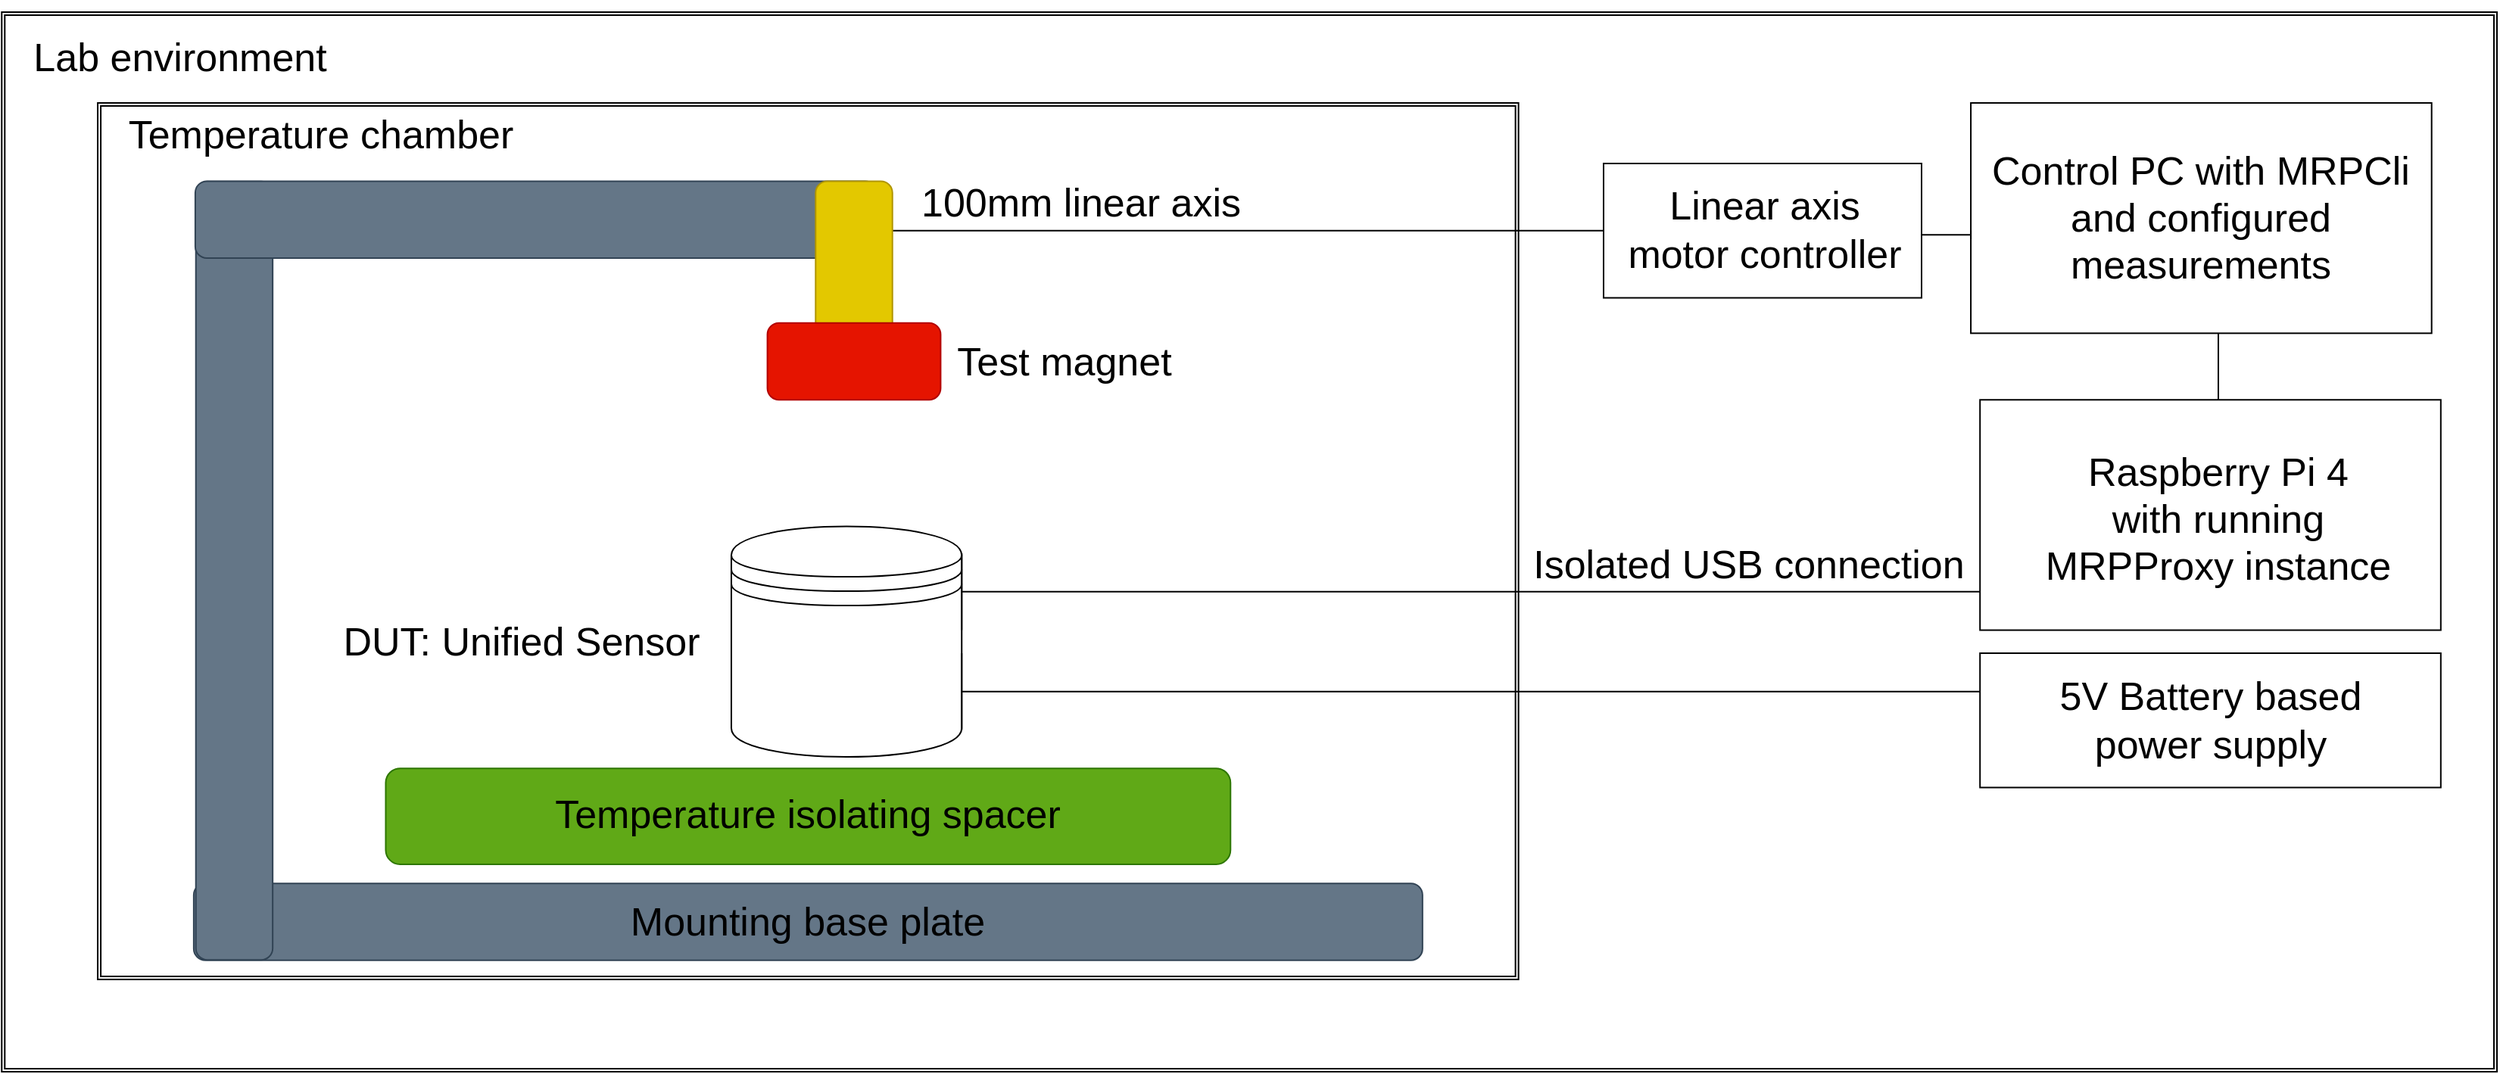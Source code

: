 <mxfile version="23.0.2" type="device">
  <diagram name="Seite-1" id="LVsIx8To8QwGvgg_5ai1">
    <mxGraphModel dx="3364" dy="665" grid="1" gridSize="10" guides="1" tooltips="1" connect="1" arrows="1" fold="1" page="1" pageScale="1" pageWidth="1169" pageHeight="827" math="0" shadow="0">
      <root>
        <mxCell id="0" />
        <mxCell id="1" parent="0" />
        <mxCell id="4N-B-asAUeovzKVmC_IK-16" value="" style="shape=ext;double=1;rounded=0;whiteSpace=wrap;html=1;align=right;movable=0;resizable=0;rotatable=0;deletable=0;editable=0;locked=1;connectable=0;" parent="1" vertex="1">
          <mxGeometry x="-2137.85" y="10" width="1647.85" height="700" as="geometry" />
        </mxCell>
        <mxCell id="4N-B-asAUeovzKVmC_IK-10" value="" style="shape=ext;double=1;rounded=0;whiteSpace=wrap;html=1;" parent="1" vertex="1">
          <mxGeometry x="-2074.45" y="70" width="938.27" height="579.04" as="geometry" />
        </mxCell>
        <mxCell id="4N-B-asAUeovzKVmC_IK-1" value="" style="rounded=1;whiteSpace=wrap;html=1;fillColor=#647687;fontColor=#ffffff;strokeColor=#314354;" parent="1" vertex="1">
          <mxGeometry x="-2011.054" y="585.647" width="811.48" height="50.718" as="geometry" />
        </mxCell>
        <mxCell id="4N-B-asAUeovzKVmC_IK-3" value="Mounting base plate" style="text;html=1;strokeColor=none;fillColor=none;align=center;verticalAlign=middle;whiteSpace=wrap;rounded=0;fontSize=26;spacing=2;" parent="1" vertex="1">
          <mxGeometry x="-2011.05" y="581" width="811.48" height="59.04" as="geometry" />
        </mxCell>
        <mxCell id="4N-B-asAUeovzKVmC_IK-4" value="" style="rounded=1;whiteSpace=wrap;html=1;fillColor=#60a917;fontColor=#ffffff;strokeColor=#2D7600;" parent="1" vertex="1">
          <mxGeometry x="-1884.26" y="509.57" width="557.892" height="63.397" as="geometry" />
        </mxCell>
        <mxCell id="4N-B-asAUeovzKVmC_IK-5" value="Temperature isolating spacer" style="text;html=1;strokeColor=none;fillColor=none;align=center;verticalAlign=middle;whiteSpace=wrap;rounded=0;fontSize=26;spacing=2;" parent="1" vertex="1">
          <mxGeometry x="-1896.939" y="501.963" width="583.251" height="76.077" as="geometry" />
        </mxCell>
        <mxCell id="4N-B-asAUeovzKVmC_IK-11" value="Temperature chamber" style="text;html=1;strokeColor=none;fillColor=none;align=center;verticalAlign=middle;whiteSpace=wrap;rounded=0;fontSize=26;spacing=2;" parent="1" vertex="1">
          <mxGeometry x="-2074.45" y="60" width="294.4" height="61.53" as="geometry" />
        </mxCell>
        <mxCell id="4N-B-asAUeovzKVmC_IK-13" value="" style="shape=datastore;whiteSpace=wrap;html=1;" parent="1" vertex="1">
          <mxGeometry x="-1656.031" y="349.809" width="152.152" height="152.153" as="geometry" />
        </mxCell>
        <mxCell id="4N-B-asAUeovzKVmC_IK-14" value="DUT: Unified Sensor" style="text;html=1;strokeColor=none;fillColor=none;align=center;verticalAlign=middle;whiteSpace=wrap;rounded=0;fontSize=26;spacing=2;" parent="1" vertex="1">
          <mxGeometry x="-1920" y="387.85" width="250.76" height="76.08" as="geometry" />
        </mxCell>
        <mxCell id="4N-B-asAUeovzKVmC_IK-15" value="" style="shape=crossbar;whiteSpace=wrap;html=1;rounded=1;" parent="1" vertex="1">
          <mxGeometry x="-1503.879" y="367.561" width="811.48" height="50.718" as="geometry" />
        </mxCell>
        <mxCell id="4N-B-asAUeovzKVmC_IK-17" value="Lab environment" style="text;html=1;strokeColor=none;fillColor=none;align=center;verticalAlign=middle;whiteSpace=wrap;rounded=0;fontSize=26;spacing=2;" parent="1" vertex="1">
          <mxGeometry x="-2130" y="2" width="220" height="76.08" as="geometry" />
        </mxCell>
        <mxCell id="4N-B-asAUeovzKVmC_IK-20" value="Isolated USB connection" style="text;html=1;strokeColor=none;fillColor=none;align=center;verticalAlign=middle;whiteSpace=wrap;rounded=0;fontSize=26;spacing=2;" parent="1" vertex="1">
          <mxGeometry x="-1130" y="337" width="292.24" height="76.08" as="geometry" />
        </mxCell>
        <mxCell id="4N-B-asAUeovzKVmC_IK-23" value="" style="shape=crossbar;whiteSpace=wrap;html=1;rounded=1;" parent="1" vertex="1">
          <mxGeometry x="-1503.879" y="433.494" width="811.48" height="50.718" as="geometry" />
        </mxCell>
        <mxCell id="4N-B-asAUeovzKVmC_IK-29" value="" style="shape=crossbar;whiteSpace=wrap;html=1;rounded=1;rotation=-90;" parent="1" vertex="1">
          <mxGeometry x="-734.864" y="204.998" width="121.722" height="25.359" as="geometry" />
        </mxCell>
        <mxCell id="4N-B-asAUeovzKVmC_IK-38" value="" style="group" parent="1" vertex="1" connectable="0">
          <mxGeometry x="-840" y="70.005" width="309.38" height="152.153" as="geometry" />
        </mxCell>
        <mxCell id="4N-B-asAUeovzKVmC_IK-35" value="" style="rounded=0;whiteSpace=wrap;html=1;" parent="4N-B-asAUeovzKVmC_IK-38" vertex="1">
          <mxGeometry x="2.541" width="304.305" height="152.153" as="geometry" />
        </mxCell>
        <mxCell id="4N-B-asAUeovzKVmC_IK-30" value="Control PC with MRPCli and configured measurements" style="text;html=1;strokeColor=none;fillColor=none;align=center;verticalAlign=middle;whiteSpace=wrap;rounded=0;fontSize=26;spacing=2;" parent="4N-B-asAUeovzKVmC_IK-38" vertex="1">
          <mxGeometry y="20.145" width="309.38" height="111.87" as="geometry" />
        </mxCell>
        <mxCell id="Dzjv2LDsBl6swFXnv9jS-10" value="" style="shape=crossbar;whiteSpace=wrap;html=1;rounded=1;" parent="4N-B-asAUeovzKVmC_IK-38" vertex="1">
          <mxGeometry x="-70" y="84.28" width="72.54" height="5.72" as="geometry" />
        </mxCell>
        <mxCell id="4N-B-asAUeovzKVmC_IK-39" value="" style="group" parent="1" vertex="1" connectable="0">
          <mxGeometry x="-831.399" y="266.125" width="304.305" height="152.153" as="geometry" />
        </mxCell>
        <mxCell id="4N-B-asAUeovzKVmC_IK-22" value="" style="rounded=0;whiteSpace=wrap;html=1;" parent="4N-B-asAUeovzKVmC_IK-39" vertex="1">
          <mxGeometry width="304.305" height="152.153" as="geometry" />
        </mxCell>
        <mxCell id="4N-B-asAUeovzKVmC_IK-27" value="Raspberry Pi 4&lt;br style=&quot;font-size: 26px;&quot;&gt;with running&lt;br style=&quot;font-size: 26px;&quot;&gt;MRPProxy instance" style="text;html=1;strokeColor=none;fillColor=none;align=center;verticalAlign=middle;whiteSpace=wrap;rounded=0;fontSize=26;spacing=2;" parent="4N-B-asAUeovzKVmC_IK-39" vertex="1">
          <mxGeometry x="12.399" y="13.875" width="290" height="130" as="geometry" />
        </mxCell>
        <mxCell id="4N-B-asAUeovzKVmC_IK-40" value="" style="group" parent="1" vertex="1" connectable="0">
          <mxGeometry x="-831.399" y="433.494" width="304.305" height="88.756" as="geometry" />
        </mxCell>
        <mxCell id="4N-B-asAUeovzKVmC_IK-25" value="" style="rounded=0;whiteSpace=wrap;html=1;" parent="4N-B-asAUeovzKVmC_IK-40" vertex="1">
          <mxGeometry width="304.305" height="88.756" as="geometry" />
        </mxCell>
        <mxCell id="4N-B-asAUeovzKVmC_IK-26" value="5V Battery based&lt;br style=&quot;font-size: 26px;&quot;&gt;power supply" style="text;html=1;strokeColor=none;fillColor=none;align=center;verticalAlign=middle;whiteSpace=wrap;rounded=0;fontSize=26;spacing=2;" parent="4N-B-asAUeovzKVmC_IK-40" vertex="1">
          <mxGeometry x="2.399" y="6.336" width="300" height="76.08" as="geometry" />
        </mxCell>
        <mxCell id="Dzjv2LDsBl6swFXnv9jS-3" value="" style="rounded=1;whiteSpace=wrap;html=1;fillColor=#647687;fontColor=#ffffff;strokeColor=#314354;rotation=-90;" parent="1" vertex="1">
          <mxGeometry x="-2241.41" y="353.61" width="514.27" height="50.72" as="geometry" />
        </mxCell>
        <mxCell id="Dzjv2LDsBl6swFXnv9jS-4" value="" style="rounded=1;whiteSpace=wrap;html=1;fillColor=#647687;fontColor=#ffffff;strokeColor=#314354;rotation=0;" parent="1" vertex="1">
          <mxGeometry x="-2010.05" y="121.72" width="450.05" height="50.72" as="geometry" />
        </mxCell>
        <mxCell id="Dzjv2LDsBl6swFXnv9jS-6" value="100mm linear axis" style="text;html=1;strokeColor=none;fillColor=none;align=center;verticalAlign=middle;whiteSpace=wrap;rounded=0;fontSize=26;spacing=2;" parent="1" vertex="1">
          <mxGeometry x="-1550" y="104.91" width="250" height="61.53" as="geometry" />
        </mxCell>
        <mxCell id="Dzjv2LDsBl6swFXnv9jS-9" value="Test magnet" style="text;html=1;strokeColor=none;fillColor=none;align=center;verticalAlign=middle;whiteSpace=wrap;rounded=0;fontSize=26;spacing=2;" parent="1" vertex="1">
          <mxGeometry x="-1530" y="209.99" width="187.8" height="61.53" as="geometry" />
        </mxCell>
        <mxCell id="Dzjv2LDsBl6swFXnv9jS-15" value="" style="group" parent="1" vertex="1" connectable="0">
          <mxGeometry x="-1080" y="110" width="210" height="88.76" as="geometry" />
        </mxCell>
        <mxCell id="Dzjv2LDsBl6swFXnv9jS-16" value="" style="rounded=0;whiteSpace=wrap;html=1;" parent="Dzjv2LDsBl6swFXnv9jS-15" vertex="1">
          <mxGeometry width="210" height="88.76" as="geometry" />
        </mxCell>
        <mxCell id="Dzjv2LDsBl6swFXnv9jS-17" value="Linear axis&lt;br&gt;motor controller" style="text;html=1;strokeColor=none;fillColor=none;align=center;verticalAlign=middle;whiteSpace=wrap;rounded=0;fontSize=26;spacing=2;" parent="Dzjv2LDsBl6swFXnv9jS-15" vertex="1">
          <mxGeometry x="2.976" y="6.337" width="207.029" height="76.083" as="geometry" />
        </mxCell>
        <mxCell id="Dzjv2LDsBl6swFXnv9jS-18" value="" style="shape=crossbar;whiteSpace=wrap;html=1;rounded=1;" parent="1" vertex="1">
          <mxGeometry x="-1560" y="151.52" width="480" height="5.72" as="geometry" />
        </mxCell>
        <mxCell id="Dzjv2LDsBl6swFXnv9jS-5" value="" style="rounded=1;whiteSpace=wrap;html=1;fillColor=#e3c800;fontColor=#000000;strokeColor=#B09500;rotation=90;" parent="1" vertex="1">
          <mxGeometry x="-1645" y="166.44" width="140" height="50.72" as="geometry" />
        </mxCell>
        <mxCell id="Dzjv2LDsBl6swFXnv9jS-7" value="" style="rounded=1;whiteSpace=wrap;html=1;fillColor=#e51400;fontColor=#ffffff;strokeColor=#B20000;rotation=0;" parent="1" vertex="1">
          <mxGeometry x="-1632.2" y="215.4" width="114.4" height="50.72" as="geometry" />
        </mxCell>
      </root>
    </mxGraphModel>
  </diagram>
</mxfile>
